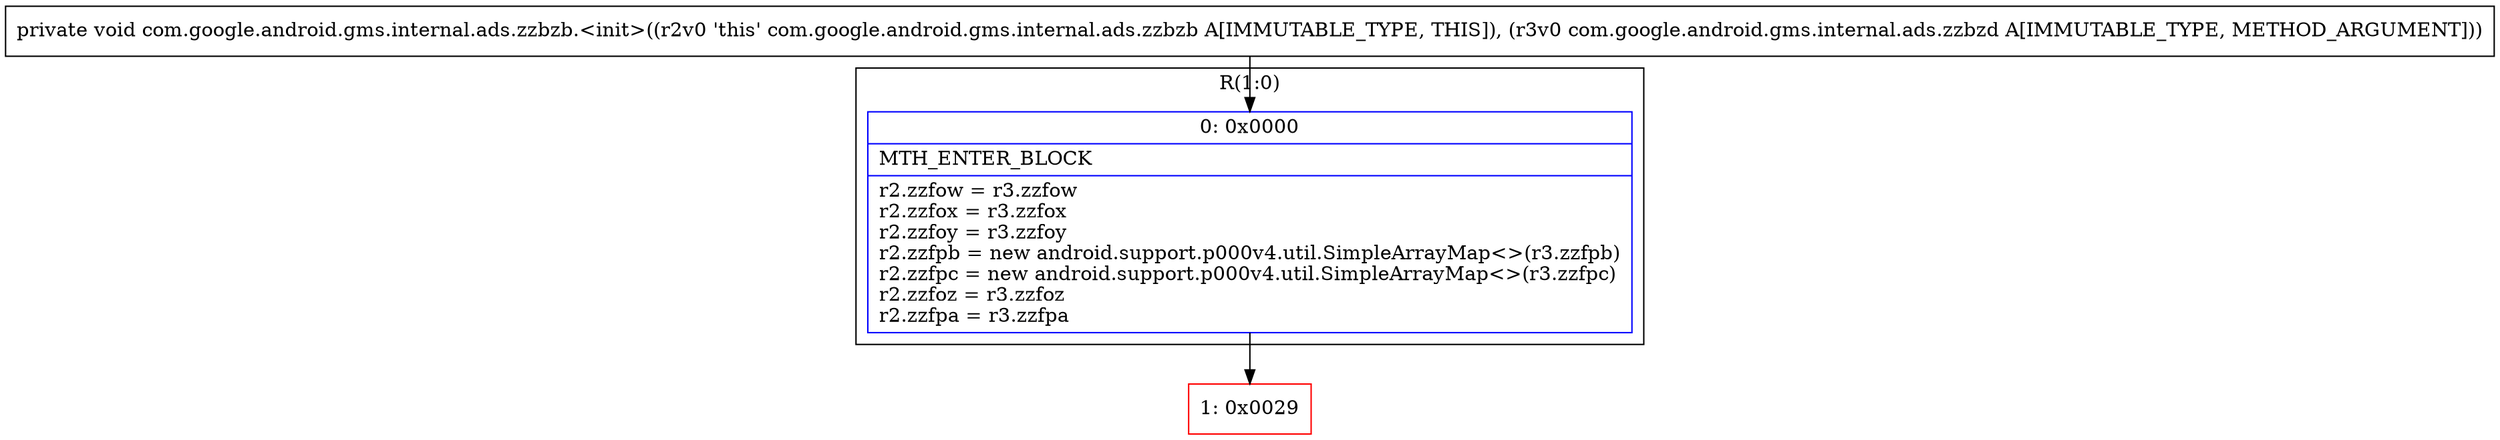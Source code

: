 digraph "CFG forcom.google.android.gms.internal.ads.zzbzb.\<init\>(Lcom\/google\/android\/gms\/internal\/ads\/zzbzd;)V" {
subgraph cluster_Region_1589484059 {
label = "R(1:0)";
node [shape=record,color=blue];
Node_0 [shape=record,label="{0\:\ 0x0000|MTH_ENTER_BLOCK\l|r2.zzfow = r3.zzfow\lr2.zzfox = r3.zzfox\lr2.zzfoy = r3.zzfoy\lr2.zzfpb = new android.support.p000v4.util.SimpleArrayMap\<\>(r3.zzfpb)\lr2.zzfpc = new android.support.p000v4.util.SimpleArrayMap\<\>(r3.zzfpc)\lr2.zzfoz = r3.zzfoz\lr2.zzfpa = r3.zzfpa\l}"];
}
Node_1 [shape=record,color=red,label="{1\:\ 0x0029}"];
MethodNode[shape=record,label="{private void com.google.android.gms.internal.ads.zzbzb.\<init\>((r2v0 'this' com.google.android.gms.internal.ads.zzbzb A[IMMUTABLE_TYPE, THIS]), (r3v0 com.google.android.gms.internal.ads.zzbzd A[IMMUTABLE_TYPE, METHOD_ARGUMENT])) }"];
MethodNode -> Node_0;
Node_0 -> Node_1;
}

